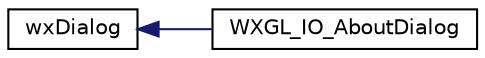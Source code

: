 digraph "Graphical Class Hierarchy"
{
  edge [fontname="Helvetica",fontsize="10",labelfontname="Helvetica",labelfontsize="10"];
  node [fontname="Helvetica",fontsize="10",shape=record];
  rankdir="LR";
  Node1 [label="wxDialog",height=0.2,width=0.4,color="black", fillcolor="white", style="filled",URL="$classwxDialog.html"];
  Node1 -> Node2 [dir="back",color="midnightblue",fontsize="10",style="solid",fontname="Helvetica"];
  Node2 [label="WXGL_IO_AboutDialog",height=0.2,width=0.4,color="black", fillcolor="white", style="filled",URL="$classWXGL__IO__AboutDialog.html"];
}
